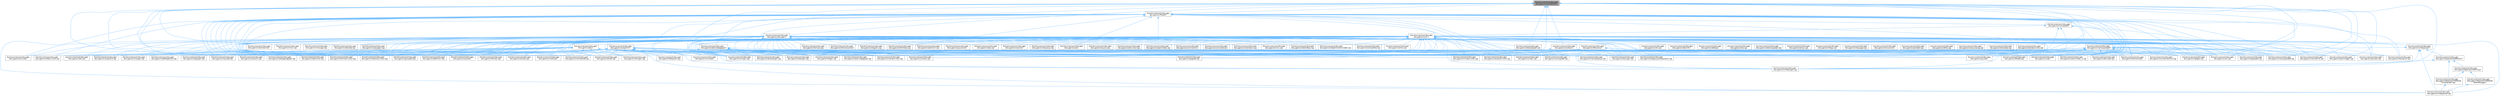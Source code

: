 digraph "/home/runner/work/doxygen/doxygen/src/memberlist.h"
{
 // INTERACTIVE_SVG=YES
 // LATEX_PDF_SIZE
  bgcolor="transparent";
  edge [fontname=Helvetica,fontsize=10,labelfontname=Helvetica,labelfontsize=10];
  node [fontname=Helvetica,fontsize=10,shape=box,height=0.2,width=0.4];
  Node1 [id="Node000001",label="/home/runner/work/doxygen\l/doxygen/src/memberlist.h",height=0.2,width=0.4,color="gray40", fillcolor="grey60", style="filled", fontcolor="black",tooltip=" "];
  Node1 -> Node2 [id="edge1_Node000001_Node000002",dir="back",color="steelblue1",style="solid",tooltip=" "];
  Node2 [id="Node000002",label="/home/runner/work/doxygen\l/doxygen/src/classdef.cpp",height=0.2,width=0.4,color="grey40", fillcolor="white", style="filled",URL="$de/d89/classdef_8cpp.html",tooltip=" "];
  Node1 -> Node3 [id="edge2_Node000001_Node000003",dir="back",color="steelblue1",style="solid",tooltip=" "];
  Node3 [id="Node000003",label="/home/runner/work/doxygen\l/doxygen/src/context.h",height=0.2,width=0.4,color="grey40", fillcolor="white", style="filled",URL="$dc/d1e/context_8h.html",tooltip=" "];
  Node3 -> Node4 [id="edge3_Node000003_Node000004",dir="back",color="steelblue1",style="solid",tooltip=" "];
  Node4 [id="Node000004",label="/home/runner/work/doxygen\l/doxygen/src/context.cpp",height=0.2,width=0.4,color="grey40", fillcolor="white", style="filled",URL="$db/d12/context_8cpp.html",tooltip=" "];
  Node3 -> Node5 [id="edge4_Node000003_Node000005",dir="back",color="steelblue1",style="solid",tooltip=" "];
  Node5 [id="Node000005",label="/home/runner/work/doxygen\l/doxygen/src/doxygen.cpp",height=0.2,width=0.4,color="grey40", fillcolor="white", style="filled",URL="$dc/d98/doxygen_8cpp.html",tooltip=" "];
  Node1 -> Node6 [id="edge5_Node000001_Node000006",dir="back",color="steelblue1",style="solid",tooltip=" "];
  Node6 [id="Node000006",label="/home/runner/work/doxygen\l/doxygen/src/defgen.cpp",height=0.2,width=0.4,color="grey40", fillcolor="white", style="filled",URL="$d3/d17/defgen_8cpp.html",tooltip=" "];
  Node1 -> Node7 [id="edge6_Node000001_Node000007",dir="back",color="steelblue1",style="solid",tooltip=" "];
  Node7 [id="Node000007",label="/home/runner/work/doxygen\l/doxygen/src/definition.cpp",height=0.2,width=0.4,color="grey40", fillcolor="white", style="filled",URL="$d3/dea/definition_8cpp.html",tooltip=" "];
  Node1 -> Node8 [id="edge7_Node000001_Node000008",dir="back",color="steelblue1",style="solid",tooltip=" "];
  Node8 [id="Node000008",label="/home/runner/work/doxygen\l/doxygen/src/docbookgen.cpp",height=0.2,width=0.4,color="grey40", fillcolor="white", style="filled",URL="$d8/d29/docbookgen_8cpp.html",tooltip=" "];
  Node1 -> Node9 [id="edge8_Node000001_Node000009",dir="back",color="steelblue1",style="solid",tooltip=" "];
  Node9 [id="Node000009",label="/home/runner/work/doxygen\l/doxygen/src/dotcallgraph.cpp",height=0.2,width=0.4,color="grey40", fillcolor="white", style="filled",URL="$d4/dd5/dotcallgraph_8cpp.html",tooltip=" "];
  Node1 -> Node10 [id="edge9_Node000001_Node000010",dir="back",color="steelblue1",style="solid",tooltip=" "];
  Node10 [id="Node000010",label="/home/runner/work/doxygen\l/doxygen/src/dotnode.cpp",height=0.2,width=0.4,color="grey40", fillcolor="white", style="filled",URL="$df/d58/dotnode_8cpp.html",tooltip=" "];
  Node1 -> Node5 [id="edge10_Node000001_Node000005",dir="back",color="steelblue1",style="solid",tooltip=" "];
  Node1 -> Node11 [id="edge11_Node000001_Node000011",dir="back",color="steelblue1",style="solid",tooltip=" "];
  Node11 [id="Node000011",label="/home/runner/work/doxygen\l/doxygen/src/doxygen.h",height=0.2,width=0.4,color="grey40", fillcolor="white", style="filled",URL="$d1/da1/doxygen_8h.html",tooltip=" "];
  Node11 -> Node2 [id="edge12_Node000011_Node000002",dir="back",color="steelblue1",style="solid",tooltip=" "];
  Node11 -> Node12 [id="edge13_Node000011_Node000012",dir="back",color="steelblue1",style="solid",tooltip=" "];
  Node12 [id="Node000012",label="/home/runner/work/doxygen\l/doxygen/src/classlist.cpp",height=0.2,width=0.4,color="grey40", fillcolor="white", style="filled",URL="$d6/d10/classlist_8cpp.html",tooltip=" "];
  Node11 -> Node13 [id="edge14_Node000011_Node000013",dir="back",color="steelblue1",style="solid",tooltip=" "];
  Node13 [id="Node000013",label="/home/runner/work/doxygen\l/doxygen/src/code.l",height=0.2,width=0.4,color="grey40", fillcolor="white", style="filled",URL="$da/d1f/code_8l.html",tooltip=" "];
  Node11 -> Node14 [id="edge15_Node000011_Node000014",dir="back",color="steelblue1",style="solid",tooltip=" "];
  Node14 [id="Node000014",label="/home/runner/work/doxygen\l/doxygen/src/commentcnv.l",height=0.2,width=0.4,color="grey40", fillcolor="white", style="filled",URL="$d0/d47/commentcnv_8l.html",tooltip=" "];
  Node11 -> Node15 [id="edge16_Node000011_Node000015",dir="back",color="steelblue1",style="solid",tooltip=" "];
  Node15 [id="Node000015",label="/home/runner/work/doxygen\l/doxygen/src/commentscan.l",height=0.2,width=0.4,color="grey40", fillcolor="white", style="filled",URL="$d7/d5f/commentscan_8l.html",tooltip=" "];
  Node11 -> Node16 [id="edge17_Node000011_Node000016",dir="back",color="steelblue1",style="solid",tooltip=" "];
  Node16 [id="Node000016",label="/home/runner/work/doxygen\l/doxygen/src/conceptdef.cpp",height=0.2,width=0.4,color="grey40", fillcolor="white", style="filled",URL="$d8/d0a/conceptdef_8cpp.html",tooltip=" "];
  Node11 -> Node4 [id="edge18_Node000011_Node000004",dir="back",color="steelblue1",style="solid",tooltip=" "];
  Node11 -> Node6 [id="edge19_Node000011_Node000006",dir="back",color="steelblue1",style="solid",tooltip=" "];
  Node11 -> Node7 [id="edge20_Node000011_Node000007",dir="back",color="steelblue1",style="solid",tooltip=" "];
  Node11 -> Node17 [id="edge21_Node000011_Node000017",dir="back",color="steelblue1",style="solid",tooltip=" "];
  Node17 [id="Node000017",label="/home/runner/work/doxygen\l/doxygen/src/diagram.cpp",height=0.2,width=0.4,color="grey40", fillcolor="white", style="filled",URL="$da/d0d/diagram_8cpp.html",tooltip=" "];
  Node11 -> Node18 [id="edge22_Node000011_Node000018",dir="back",color="steelblue1",style="solid",tooltip=" "];
  Node18 [id="Node000018",label="/home/runner/work/doxygen\l/doxygen/src/dirdef.cpp",height=0.2,width=0.4,color="grey40", fillcolor="white", style="filled",URL="$d8/d52/dirdef_8cpp.html",tooltip=" "];
  Node11 -> Node8 [id="edge23_Node000011_Node000008",dir="back",color="steelblue1",style="solid",tooltip=" "];
  Node11 -> Node19 [id="edge24_Node000011_Node000019",dir="back",color="steelblue1",style="solid",tooltip=" "];
  Node19 [id="Node000019",label="/home/runner/work/doxygen\l/doxygen/src/docbookvisitor.cpp",height=0.2,width=0.4,color="grey40", fillcolor="white", style="filled",URL="$dc/d05/docbookvisitor_8cpp.html",tooltip=" "];
  Node11 -> Node20 [id="edge25_Node000011_Node000020",dir="back",color="steelblue1",style="solid",tooltip=" "];
  Node20 [id="Node000020",label="/home/runner/work/doxygen\l/doxygen/src/docgroup.cpp",height=0.2,width=0.4,color="grey40", fillcolor="white", style="filled",URL="$d3/d36/docgroup_8cpp.html",tooltip=" "];
  Node11 -> Node21 [id="edge26_Node000011_Node000021",dir="back",color="steelblue1",style="solid",tooltip=" "];
  Node21 [id="Node000021",label="/home/runner/work/doxygen\l/doxygen/src/docnode.cpp",height=0.2,width=0.4,color="grey40", fillcolor="white", style="filled",URL="$d0/d2b/docnode_8cpp.html",tooltip=" "];
  Node11 -> Node22 [id="edge27_Node000011_Node000022",dir="back",color="steelblue1",style="solid",tooltip=" "];
  Node22 [id="Node000022",label="/home/runner/work/doxygen\l/doxygen/src/docparser.cpp",height=0.2,width=0.4,color="grey40", fillcolor="white", style="filled",URL="$da/d17/docparser_8cpp.html",tooltip=" "];
  Node11 -> Node23 [id="edge28_Node000011_Node000023",dir="back",color="steelblue1",style="solid",tooltip=" "];
  Node23 [id="Node000023",label="/home/runner/work/doxygen\l/doxygen/src/docsets.cpp",height=0.2,width=0.4,color="grey40", fillcolor="white", style="filled",URL="$d7/d8f/docsets_8cpp.html",tooltip=" "];
  Node11 -> Node24 [id="edge29_Node000011_Node000024",dir="back",color="steelblue1",style="solid",tooltip=" "];
  Node24 [id="Node000024",label="/home/runner/work/doxygen\l/doxygen/src/doctokenizer.l",height=0.2,width=0.4,color="grey40", fillcolor="white", style="filled",URL="$d1/d39/doctokenizer_8l.html",tooltip=" "];
  Node11 -> Node25 [id="edge30_Node000011_Node000025",dir="back",color="steelblue1",style="solid",tooltip=" "];
  Node25 [id="Node000025",label="/home/runner/work/doxygen\l/doxygen/src/docvisitor.cpp",height=0.2,width=0.4,color="grey40", fillcolor="white", style="filled",URL="$da/d39/docvisitor_8cpp.html",tooltip=" "];
  Node11 -> Node26 [id="edge31_Node000011_Node000026",dir="back",color="steelblue1",style="solid",tooltip=" "];
  Node26 [id="Node000026",label="/home/runner/work/doxygen\l/doxygen/src/dot.cpp",height=0.2,width=0.4,color="grey40", fillcolor="white", style="filled",URL="$de/daa/dot_8cpp.html",tooltip=" "];
  Node11 -> Node27 [id="edge32_Node000011_Node000027",dir="back",color="steelblue1",style="solid",tooltip=" "];
  Node27 [id="Node000027",label="/home/runner/work/doxygen\l/doxygen/src/dot.h",height=0.2,width=0.4,color="grey40", fillcolor="white", style="filled",URL="$d6/d4a/dot_8h.html",tooltip=" "];
  Node27 -> Node2 [id="edge33_Node000027_Node000002",dir="back",color="steelblue1",style="solid",tooltip=" "];
  Node27 -> Node4 [id="edge34_Node000027_Node000004",dir="back",color="steelblue1",style="solid",tooltip=" "];
  Node27 -> Node6 [id="edge35_Node000027_Node000006",dir="back",color="steelblue1",style="solid",tooltip=" "];
  Node27 -> Node18 [id="edge36_Node000027_Node000018",dir="back",color="steelblue1",style="solid",tooltip=" "];
  Node27 -> Node8 [id="edge37_Node000027_Node000008",dir="back",color="steelblue1",style="solid",tooltip=" "];
  Node27 -> Node19 [id="edge38_Node000027_Node000019",dir="back",color="steelblue1",style="solid",tooltip=" "];
  Node27 -> Node26 [id="edge39_Node000027_Node000026",dir="back",color="steelblue1",style="solid",tooltip=" "];
  Node27 -> Node28 [id="edge40_Node000027_Node000028",dir="back",color="steelblue1",style="solid",tooltip=" "];
  Node28 [id="Node000028",label="/home/runner/work/doxygen\l/doxygen/src/dotfilepatcher.cpp",height=0.2,width=0.4,color="grey40", fillcolor="white", style="filled",URL="$d9/d92/dotfilepatcher_8cpp.html",tooltip=" "];
  Node27 -> Node29 [id="edge41_Node000027_Node000029",dir="back",color="steelblue1",style="solid",tooltip=" "];
  Node29 [id="Node000029",label="/home/runner/work/doxygen\l/doxygen/src/dotgraph.cpp",height=0.2,width=0.4,color="grey40", fillcolor="white", style="filled",URL="$de/d45/dotgraph_8cpp.html",tooltip=" "];
  Node27 -> Node30 [id="edge42_Node000027_Node000030",dir="back",color="steelblue1",style="solid",tooltip=" "];
  Node30 [id="Node000030",label="/home/runner/work/doxygen\l/doxygen/src/dotlegendgraph.cpp",height=0.2,width=0.4,color="grey40", fillcolor="white", style="filled",URL="$d4/d33/dotlegendgraph_8cpp.html",tooltip=" "];
  Node27 -> Node31 [id="edge43_Node000027_Node000031",dir="back",color="steelblue1",style="solid",tooltip=" "];
  Node31 [id="Node000031",label="/home/runner/work/doxygen\l/doxygen/src/dotrunner.cpp",height=0.2,width=0.4,color="grey40", fillcolor="white", style="filled",URL="$d1/dfe/dotrunner_8cpp.html",tooltip=" "];
  Node27 -> Node5 [id="edge44_Node000027_Node000005",dir="back",color="steelblue1",style="solid",tooltip=" "];
  Node27 -> Node32 [id="edge45_Node000027_Node000032",dir="back",color="steelblue1",style="solid",tooltip=" "];
  Node32 [id="Node000032",label="/home/runner/work/doxygen\l/doxygen/src/filedef.cpp",height=0.2,width=0.4,color="grey40", fillcolor="white", style="filled",URL="$d6/ddc/filedef_8cpp.html",tooltip=" "];
  Node27 -> Node33 [id="edge46_Node000027_Node000033",dir="back",color="steelblue1",style="solid",tooltip=" "];
  Node33 [id="Node000033",label="/home/runner/work/doxygen\l/doxygen/src/groupdef.cpp",height=0.2,width=0.4,color="grey40", fillcolor="white", style="filled",URL="$d6/d42/groupdef_8cpp.html",tooltip=" "];
  Node27 -> Node34 [id="edge47_Node000027_Node000034",dir="back",color="steelblue1",style="solid",tooltip=" "];
  Node34 [id="Node000034",label="/home/runner/work/doxygen\l/doxygen/src/htmldocvisitor.cpp",height=0.2,width=0.4,color="grey40", fillcolor="white", style="filled",URL="$da/db0/htmldocvisitor_8cpp.html",tooltip=" "];
  Node27 -> Node35 [id="edge48_Node000027_Node000035",dir="back",color="steelblue1",style="solid",tooltip=" "];
  Node35 [id="Node000035",label="/home/runner/work/doxygen\l/doxygen/src/htmlgen.cpp",height=0.2,width=0.4,color="grey40", fillcolor="white", style="filled",URL="$d8/d6e/htmlgen_8cpp.html",tooltip=" "];
  Node27 -> Node36 [id="edge49_Node000027_Node000036",dir="back",color="steelblue1",style="solid",tooltip=" "];
  Node36 [id="Node000036",label="/home/runner/work/doxygen\l/doxygen/src/index.cpp",height=0.2,width=0.4,color="grey40", fillcolor="white", style="filled",URL="$db/d14/index_8cpp.html",tooltip="This file contains functions for the various index pages."];
  Node27 -> Node37 [id="edge50_Node000027_Node000037",dir="back",color="steelblue1",style="solid",tooltip=" "];
  Node37 [id="Node000037",label="/home/runner/work/doxygen\l/doxygen/src/latexdocvisitor.cpp",height=0.2,width=0.4,color="grey40", fillcolor="white", style="filled",URL="$d1/d4e/latexdocvisitor_8cpp.html",tooltip=" "];
  Node27 -> Node38 [id="edge51_Node000027_Node000038",dir="back",color="steelblue1",style="solid",tooltip=" "];
  Node38 [id="Node000038",label="/home/runner/work/doxygen\l/doxygen/src/latexgen.cpp",height=0.2,width=0.4,color="grey40", fillcolor="white", style="filled",URL="$d4/d42/latexgen_8cpp.html",tooltip=" "];
  Node27 -> Node39 [id="edge52_Node000027_Node000039",dir="back",color="steelblue1",style="solid",tooltip=" "];
  Node39 [id="Node000039",label="/home/runner/work/doxygen\l/doxygen/src/mandocvisitor.cpp",height=0.2,width=0.4,color="grey40", fillcolor="white", style="filled",URL="$d8/dde/mandocvisitor_8cpp.html",tooltip=" "];
  Node27 -> Node40 [id="edge53_Node000027_Node000040",dir="back",color="steelblue1",style="solid",tooltip=" "];
  Node40 [id="Node000040",label="/home/runner/work/doxygen\l/doxygen/src/memberdef.cpp",height=0.2,width=0.4,color="grey40", fillcolor="white", style="filled",URL="$d0/d72/memberdef_8cpp.html",tooltip=" "];
  Node27 -> Node41 [id="edge54_Node000027_Node000041",dir="back",color="steelblue1",style="solid",tooltip=" "];
  Node41 [id="Node000041",label="/home/runner/work/doxygen\l/doxygen/src/rtfdocvisitor.cpp",height=0.2,width=0.4,color="grey40", fillcolor="white", style="filled",URL="$de/d9a/rtfdocvisitor_8cpp.html",tooltip=" "];
  Node27 -> Node42 [id="edge55_Node000027_Node000042",dir="back",color="steelblue1",style="solid",tooltip=" "];
  Node42 [id="Node000042",label="/home/runner/work/doxygen\l/doxygen/src/rtfgen.cpp",height=0.2,width=0.4,color="grey40", fillcolor="white", style="filled",URL="$d0/d9c/rtfgen_8cpp.html",tooltip=" "];
  Node27 -> Node43 [id="edge56_Node000027_Node000043",dir="back",color="steelblue1",style="solid",tooltip=" "];
  Node43 [id="Node000043",label="/home/runner/work/doxygen\l/doxygen/src/xmldocvisitor.cpp",height=0.2,width=0.4,color="grey40", fillcolor="white", style="filled",URL="$dd/db6/xmldocvisitor_8cpp.html",tooltip=" "];
  Node27 -> Node44 [id="edge57_Node000027_Node000044",dir="back",color="steelblue1",style="solid",tooltip=" "];
  Node44 [id="Node000044",label="/home/runner/work/doxygen\l/doxygen/src/xmlgen.cpp",height=0.2,width=0.4,color="grey40", fillcolor="white", style="filled",URL="$d0/dc3/xmlgen_8cpp.html",tooltip=" "];
  Node11 -> Node45 [id="edge58_Node000011_Node000045",dir="back",color="steelblue1",style="solid",tooltip=" "];
  Node45 [id="Node000045",label="/home/runner/work/doxygen\l/doxygen/src/dotdirdeps.cpp",height=0.2,width=0.4,color="grey40", fillcolor="white", style="filled",URL="$da/d45/dotdirdeps_8cpp.html",tooltip=" "];
  Node11 -> Node28 [id="edge59_Node000011_Node000028",dir="back",color="steelblue1",style="solid",tooltip=" "];
  Node11 -> Node46 [id="edge60_Node000011_Node000046",dir="back",color="steelblue1",style="solid",tooltip=" "];
  Node46 [id="Node000046",label="/home/runner/work/doxygen\l/doxygen/src/dotgfxhierarchytable.cpp",height=0.2,width=0.4,color="grey40", fillcolor="white", style="filled",URL="$d4/d09/dotgfxhierarchytable_8cpp.html",tooltip=" "];
  Node11 -> Node29 [id="edge61_Node000011_Node000029",dir="back",color="steelblue1",style="solid",tooltip=" "];
  Node11 -> Node47 [id="edge62_Node000011_Node000047",dir="back",color="steelblue1",style="solid",tooltip=" "];
  Node47 [id="Node000047",label="/home/runner/work/doxygen\l/doxygen/src/dotgroupcollaboration.cpp",height=0.2,width=0.4,color="grey40", fillcolor="white", style="filled",URL="$d1/d86/dotgroupcollaboration_8cpp.html",tooltip=" "];
  Node11 -> Node30 [id="edge63_Node000011_Node000030",dir="back",color="steelblue1",style="solid",tooltip=" "];
  Node11 -> Node10 [id="edge64_Node000011_Node000010",dir="back",color="steelblue1",style="solid",tooltip=" "];
  Node11 -> Node31 [id="edge65_Node000011_Node000031",dir="back",color="steelblue1",style="solid",tooltip=" "];
  Node11 -> Node5 [id="edge66_Node000011_Node000005",dir="back",color="steelblue1",style="solid",tooltip=" "];
  Node11 -> Node48 [id="edge67_Node000011_Node000048",dir="back",color="steelblue1",style="solid",tooltip=" "];
  Node48 [id="Node000048",label="/home/runner/work/doxygen\l/doxygen/src/eclipsehelp.cpp",height=0.2,width=0.4,color="grey40", fillcolor="white", style="filled",URL="$d8/d56/eclipsehelp_8cpp.html",tooltip=" "];
  Node11 -> Node49 [id="edge68_Node000011_Node000049",dir="back",color="steelblue1",style="solid",tooltip=" "];
  Node49 [id="Node000049",label="/home/runner/work/doxygen\l/doxygen/src/entry.cpp",height=0.2,width=0.4,color="grey40", fillcolor="white", style="filled",URL="$d2/dd2/entry_8cpp.html",tooltip=" "];
  Node11 -> Node32 [id="edge69_Node000011_Node000032",dir="back",color="steelblue1",style="solid",tooltip=" "];
  Node11 -> Node50 [id="edge70_Node000011_Node000050",dir="back",color="steelblue1",style="solid",tooltip=" "];
  Node50 [id="Node000050",label="/home/runner/work/doxygen\l/doxygen/src/formula.cpp",height=0.2,width=0.4,color="grey40", fillcolor="white", style="filled",URL="$d7/d5b/formula_8cpp.html",tooltip=" "];
  Node11 -> Node51 [id="edge71_Node000011_Node000051",dir="back",color="steelblue1",style="solid",tooltip=" "];
  Node51 [id="Node000051",label="/home/runner/work/doxygen\l/doxygen/src/fortrancode.l",height=0.2,width=0.4,color="grey40", fillcolor="white", style="filled",URL="$d9/d5b/fortrancode_8l.html",tooltip=" "];
  Node11 -> Node52 [id="edge72_Node000011_Node000052",dir="back",color="steelblue1",style="solid",tooltip=" "];
  Node52 [id="Node000052",label="/home/runner/work/doxygen\l/doxygen/src/fortranscanner.l",height=0.2,width=0.4,color="grey40", fillcolor="white", style="filled",URL="$dd/d00/fortranscanner_8l.html",tooltip=" "];
  Node11 -> Node53 [id="edge73_Node000011_Node000053",dir="back",color="steelblue1",style="solid",tooltip=" "];
  Node53 [id="Node000053",label="/home/runner/work/doxygen\l/doxygen/src/ftvhelp.cpp",height=0.2,width=0.4,color="grey40", fillcolor="white", style="filled",URL="$db/d41/ftvhelp_8cpp.html",tooltip=" "];
  Node11 -> Node33 [id="edge74_Node000011_Node000033",dir="back",color="steelblue1",style="solid",tooltip=" "];
  Node11 -> Node34 [id="edge75_Node000011_Node000034",dir="back",color="steelblue1",style="solid",tooltip=" "];
  Node11 -> Node35 [id="edge76_Node000011_Node000035",dir="back",color="steelblue1",style="solid",tooltip=" "];
  Node11 -> Node54 [id="edge77_Node000011_Node000054",dir="back",color="steelblue1",style="solid",tooltip=" "];
  Node54 [id="Node000054",label="/home/runner/work/doxygen\l/doxygen/src/htmlhelp.cpp",height=0.2,width=0.4,color="grey40", fillcolor="white", style="filled",URL="$d3/d4b/htmlhelp_8cpp.html",tooltip=" "];
  Node11 -> Node36 [id="edge78_Node000011_Node000036",dir="back",color="steelblue1",style="solid",tooltip=" "];
  Node11 -> Node37 [id="edge79_Node000011_Node000037",dir="back",color="steelblue1",style="solid",tooltip=" "];
  Node11 -> Node38 [id="edge80_Node000011_Node000038",dir="back",color="steelblue1",style="solid",tooltip=" "];
  Node11 -> Node55 [id="edge81_Node000011_Node000055",dir="back",color="steelblue1",style="solid",tooltip=" "];
  Node55 [id="Node000055",label="/home/runner/work/doxygen\l/doxygen/src/layout.cpp",height=0.2,width=0.4,color="grey40", fillcolor="white", style="filled",URL="$db/d16/layout_8cpp.html",tooltip=" "];
  Node11 -> Node56 [id="edge82_Node000011_Node000056",dir="back",color="steelblue1",style="solid",tooltip=" "];
  Node56 [id="Node000056",label="/home/runner/work/doxygen\l/doxygen/src/lexcode.l",height=0.2,width=0.4,color="grey40", fillcolor="white", style="filled",URL="$d0/d7e/lexcode_8l.html",tooltip=" "];
  Node11 -> Node57 [id="edge83_Node000011_Node000057",dir="back",color="steelblue1",style="solid",tooltip=" "];
  Node57 [id="Node000057",label="/home/runner/work/doxygen\l/doxygen/src/main.cpp",height=0.2,width=0.4,color="grey40", fillcolor="white", style="filled",URL="$df/d0a/main_8cpp.html",tooltip="main entry point for doxygen"];
  Node11 -> Node39 [id="edge84_Node000011_Node000039",dir="back",color="steelblue1",style="solid",tooltip=" "];
  Node11 -> Node58 [id="edge85_Node000011_Node000058",dir="back",color="steelblue1",style="solid",tooltip=" "];
  Node58 [id="Node000058",label="/home/runner/work/doxygen\l/doxygen/src/mangen.cpp",height=0.2,width=0.4,color="grey40", fillcolor="white", style="filled",URL="$d7/de7/mangen_8cpp.html",tooltip=" "];
  Node11 -> Node59 [id="edge86_Node000011_Node000059",dir="back",color="steelblue1",style="solid",tooltip=" "];
  Node59 [id="Node000059",label="/home/runner/work/doxygen\l/doxygen/src/markdown.cpp",height=0.2,width=0.4,color="grey40", fillcolor="white", style="filled",URL="$de/d04/markdown_8cpp.html",tooltip=" "];
  Node11 -> Node40 [id="edge87_Node000011_Node000040",dir="back",color="steelblue1",style="solid",tooltip=" "];
  Node11 -> Node60 [id="edge88_Node000011_Node000060",dir="back",color="steelblue1",style="solid",tooltip=" "];
  Node60 [id="Node000060",label="/home/runner/work/doxygen\l/doxygen/src/membergroup.cpp",height=0.2,width=0.4,color="grey40", fillcolor="white", style="filled",URL="$d6/d18/membergroup_8cpp.html",tooltip=" "];
  Node11 -> Node61 [id="edge89_Node000011_Node000061",dir="back",color="steelblue1",style="solid",tooltip=" "];
  Node61 [id="Node000061",label="/home/runner/work/doxygen\l/doxygen/src/memberlist.cpp",height=0.2,width=0.4,color="grey40", fillcolor="white", style="filled",URL="$d0/d14/memberlist_8cpp.html",tooltip=" "];
  Node11 -> Node62 [id="edge90_Node000011_Node000062",dir="back",color="steelblue1",style="solid",tooltip=" "];
  Node62 [id="Node000062",label="/home/runner/work/doxygen\l/doxygen/src/message.cpp",height=0.2,width=0.4,color="grey40", fillcolor="white", style="filled",URL="$d8/d6a/message_8cpp.html",tooltip=" "];
  Node11 -> Node63 [id="edge91_Node000011_Node000063",dir="back",color="steelblue1",style="solid",tooltip=" "];
  Node63 [id="Node000063",label="/home/runner/work/doxygen\l/doxygen/src/msc.cpp",height=0.2,width=0.4,color="grey40", fillcolor="white", style="filled",URL="$db/d33/msc_8cpp.html",tooltip=" "];
  Node11 -> Node64 [id="edge92_Node000011_Node000064",dir="back",color="steelblue1",style="solid",tooltip=" "];
  Node64 [id="Node000064",label="/home/runner/work/doxygen\l/doxygen/src/namespacedef.cpp",height=0.2,width=0.4,color="grey40", fillcolor="white", style="filled",URL="$d7/d1c/namespacedef_8cpp.html",tooltip=" "];
  Node11 -> Node65 [id="edge93_Node000011_Node000065",dir="back",color="steelblue1",style="solid",tooltip=" "];
  Node65 [id="Node000065",label="/home/runner/work/doxygen\l/doxygen/src/outputgen.cpp",height=0.2,width=0.4,color="grey40", fillcolor="white", style="filled",URL="$d0/d17/outputgen_8cpp.html",tooltip=" "];
  Node11 -> Node66 [id="edge94_Node000011_Node000066",dir="back",color="steelblue1",style="solid",tooltip=" "];
  Node66 [id="Node000066",label="/home/runner/work/doxygen\l/doxygen/src/outputlist.cpp",height=0.2,width=0.4,color="grey40", fillcolor="white", style="filled",URL="$db/dd8/outputlist_8cpp.html",tooltip=" "];
  Node11 -> Node67 [id="edge95_Node000011_Node000067",dir="back",color="steelblue1",style="solid",tooltip=" "];
  Node67 [id="Node000067",label="/home/runner/work/doxygen\l/doxygen/src/outputlist.h",height=0.2,width=0.4,color="grey40", fillcolor="white", style="filled",URL="$d2/db9/outputlist_8h.html",tooltip=" "];
  Node67 -> Node2 [id="edge96_Node000067_Node000002",dir="back",color="steelblue1",style="solid",tooltip=" "];
  Node67 -> Node12 [id="edge97_Node000067_Node000012",dir="back",color="steelblue1",style="solid",tooltip=" "];
  Node67 -> Node13 [id="edge98_Node000067_Node000013",dir="back",color="steelblue1",style="solid",tooltip=" "];
  Node67 -> Node16 [id="edge99_Node000067_Node000016",dir="back",color="steelblue1",style="solid",tooltip=" "];
  Node67 -> Node4 [id="edge100_Node000067_Node000004",dir="back",color="steelblue1",style="solid",tooltip=" "];
  Node67 -> Node7 [id="edge101_Node000067_Node000007",dir="back",color="steelblue1",style="solid",tooltip=" "];
  Node67 -> Node18 [id="edge102_Node000067_Node000018",dir="back",color="steelblue1",style="solid",tooltip=" "];
  Node67 -> Node8 [id="edge103_Node000067_Node000008",dir="back",color="steelblue1",style="solid",tooltip=" "];
  Node67 -> Node5 [id="edge104_Node000067_Node000005",dir="back",color="steelblue1",style="solid",tooltip=" "];
  Node67 -> Node32 [id="edge105_Node000067_Node000032",dir="back",color="steelblue1",style="solid",tooltip=" "];
  Node67 -> Node68 [id="edge106_Node000067_Node000068",dir="back",color="steelblue1",style="solid",tooltip=" "];
  Node68 [id="Node000068",label="/home/runner/work/doxygen\l/doxygen/src/fileparser.cpp",height=0.2,width=0.4,color="grey40", fillcolor="white", style="filled",URL="$d9/d74/fileparser_8cpp.html",tooltip=" "];
  Node67 -> Node51 [id="edge107_Node000067_Node000051",dir="back",color="steelblue1",style="solid",tooltip=" "];
  Node67 -> Node53 [id="edge108_Node000067_Node000053",dir="back",color="steelblue1",style="solid",tooltip=" "];
  Node67 -> Node33 [id="edge109_Node000067_Node000033",dir="back",color="steelblue1",style="solid",tooltip=" "];
  Node67 -> Node34 [id="edge110_Node000067_Node000034",dir="back",color="steelblue1",style="solid",tooltip=" "];
  Node67 -> Node35 [id="edge111_Node000067_Node000035",dir="back",color="steelblue1",style="solid",tooltip=" "];
  Node67 -> Node36 [id="edge112_Node000067_Node000036",dir="back",color="steelblue1",style="solid",tooltip=" "];
  Node67 -> Node37 [id="edge113_Node000067_Node000037",dir="back",color="steelblue1",style="solid",tooltip=" "];
  Node67 -> Node38 [id="edge114_Node000067_Node000038",dir="back",color="steelblue1",style="solid",tooltip=" "];
  Node67 -> Node56 [id="edge115_Node000067_Node000056",dir="back",color="steelblue1",style="solid",tooltip=" "];
  Node67 -> Node58 [id="edge116_Node000067_Node000058",dir="back",color="steelblue1",style="solid",tooltip=" "];
  Node67 -> Node40 [id="edge117_Node000067_Node000040",dir="back",color="steelblue1",style="solid",tooltip=" "];
  Node67 -> Node60 [id="edge118_Node000067_Node000060",dir="back",color="steelblue1",style="solid",tooltip=" "];
  Node67 -> Node61 [id="edge119_Node000067_Node000061",dir="back",color="steelblue1",style="solid",tooltip=" "];
  Node67 -> Node64 [id="edge120_Node000067_Node000064",dir="back",color="steelblue1",style="solid",tooltip=" "];
  Node67 -> Node66 [id="edge121_Node000067_Node000066",dir="back",color="steelblue1",style="solid",tooltip=" "];
  Node67 -> Node69 [id="edge122_Node000067_Node000069",dir="back",color="steelblue1",style="solid",tooltip=" "];
  Node69 [id="Node000069",label="/home/runner/work/doxygen\l/doxygen/src/pagedef.cpp",height=0.2,width=0.4,color="grey40", fillcolor="white", style="filled",URL="$d9/db4/pagedef_8cpp.html",tooltip=" "];
  Node67 -> Node70 [id="edge123_Node000067_Node000070",dir="back",color="steelblue1",style="solid",tooltip=" "];
  Node70 [id="Node000070",label="/home/runner/work/doxygen\l/doxygen/src/pycode.l",height=0.2,width=0.4,color="grey40", fillcolor="white", style="filled",URL="$d3/ded/pycode_8l.html",tooltip=" "];
  Node67 -> Node42 [id="edge124_Node000067_Node000042",dir="back",color="steelblue1",style="solid",tooltip=" "];
  Node67 -> Node71 [id="edge125_Node000067_Node000071",dir="back",color="steelblue1",style="solid",tooltip=" "];
  Node71 [id="Node000071",label="/home/runner/work/doxygen\l/doxygen/src/sqlcode.l",height=0.2,width=0.4,color="grey40", fillcolor="white", style="filled",URL="$d2/dda/sqlcode_8l.html",tooltip=" "];
  Node67 -> Node72 [id="edge126_Node000067_Node000072",dir="back",color="steelblue1",style="solid",tooltip=" "];
  Node72 [id="Node000072",label="/home/runner/work/doxygen\l/doxygen/src/tooltip.cpp",height=0.2,width=0.4,color="grey40", fillcolor="white", style="filled",URL="$d7/d56/tooltip_8cpp.html",tooltip=" "];
  Node67 -> Node73 [id="edge127_Node000067_Node000073",dir="back",color="steelblue1",style="solid",tooltip=" "];
  Node73 [id="Node000073",label="/home/runner/work/doxygen\l/doxygen/src/util.cpp",height=0.2,width=0.4,color="grey40", fillcolor="white", style="filled",URL="$df/d2d/util_8cpp.html",tooltip=" "];
  Node67 -> Node74 [id="edge128_Node000067_Node000074",dir="back",color="steelblue1",style="solid",tooltip=" "];
  Node74 [id="Node000074",label="/home/runner/work/doxygen\l/doxygen/src/vhdlcode.l",height=0.2,width=0.4,color="grey40", fillcolor="white", style="filled",URL="$d5/d6a/vhdlcode_8l.html",tooltip=" "];
  Node67 -> Node75 [id="edge129_Node000067_Node000075",dir="back",color="steelblue1",style="solid",tooltip=" "];
  Node75 [id="Node000075",label="/home/runner/work/doxygen\l/doxygen/src/vhdldocgen.cpp",height=0.2,width=0.4,color="grey40", fillcolor="white", style="filled",URL="$de/dea/vhdldocgen_8cpp.html",tooltip=" "];
  Node67 -> Node76 [id="edge130_Node000067_Node000076",dir="back",color="steelblue1",style="solid",tooltip=" "];
  Node76 [id="Node000076",label="/home/runner/work/doxygen\l/doxygen/src/vhdljjparser.cpp",height=0.2,width=0.4,color="grey40", fillcolor="white", style="filled",URL="$d1/d86/vhdljjparser_8cpp.html",tooltip=" "];
  Node67 -> Node77 [id="edge131_Node000067_Node000077",dir="back",color="steelblue1",style="solid",tooltip=" "];
  Node77 [id="Node000077",label="/home/runner/work/doxygen\l/doxygen/src/xmlcode.l",height=0.2,width=0.4,color="grey40", fillcolor="white", style="filled",URL="$dc/dc1/xmlcode_8l.html",tooltip=" "];
  Node67 -> Node44 [id="edge132_Node000067_Node000044",dir="back",color="steelblue1",style="solid",tooltip=" "];
  Node11 -> Node69 [id="edge133_Node000011_Node000069",dir="back",color="steelblue1",style="solid",tooltip=" "];
  Node11 -> Node78 [id="edge134_Node000011_Node000078",dir="back",color="steelblue1",style="solid",tooltip=" "];
  Node78 [id="Node000078",label="/home/runner/work/doxygen\l/doxygen/src/perlmodgen.cpp",height=0.2,width=0.4,color="grey40", fillcolor="white", style="filled",URL="$de/dd0/perlmodgen_8cpp.html",tooltip=" "];
  Node11 -> Node79 [id="edge135_Node000011_Node000079",dir="back",color="steelblue1",style="solid",tooltip=" "];
  Node79 [id="Node000079",label="/home/runner/work/doxygen\l/doxygen/src/plantuml.cpp",height=0.2,width=0.4,color="grey40", fillcolor="white", style="filled",URL="$d7/d5b/plantuml_8cpp.html",tooltip=" "];
  Node11 -> Node80 [id="edge136_Node000011_Node000080",dir="back",color="steelblue1",style="solid",tooltip=" "];
  Node80 [id="Node000080",label="/home/runner/work/doxygen\l/doxygen/src/pre.l",height=0.2,width=0.4,color="grey40", fillcolor="white", style="filled",URL="$d0/da7/pre_8l.html",tooltip=" "];
  Node11 -> Node70 [id="edge137_Node000011_Node000070",dir="back",color="steelblue1",style="solid",tooltip=" "];
  Node11 -> Node81 [id="edge138_Node000011_Node000081",dir="back",color="steelblue1",style="solid",tooltip=" "];
  Node81 [id="Node000081",label="/home/runner/work/doxygen\l/doxygen/src/pyscanner.l",height=0.2,width=0.4,color="grey40", fillcolor="white", style="filled",URL="$de/d2b/pyscanner_8l.html",tooltip=" "];
  Node11 -> Node82 [id="edge139_Node000011_Node000082",dir="back",color="steelblue1",style="solid",tooltip=" "];
  Node82 [id="Node000082",label="/home/runner/work/doxygen\l/doxygen/src/qhp.cpp",height=0.2,width=0.4,color="grey40", fillcolor="white", style="filled",URL="$d9/d45/qhp_8cpp.html",tooltip=" "];
  Node11 -> Node41 [id="edge140_Node000011_Node000041",dir="back",color="steelblue1",style="solid",tooltip=" "];
  Node11 -> Node42 [id="edge141_Node000011_Node000042",dir="back",color="steelblue1",style="solid",tooltip=" "];
  Node11 -> Node83 [id="edge142_Node000011_Node000083",dir="back",color="steelblue1",style="solid",tooltip=" "];
  Node83 [id="Node000083",label="/home/runner/work/doxygen\l/doxygen/src/scanner.l",height=0.2,width=0.4,color="grey40", fillcolor="white", style="filled",URL="$da/d11/scanner_8l.html",tooltip=" "];
  Node11 -> Node84 [id="edge143_Node000011_Node000084",dir="back",color="steelblue1",style="solid",tooltip=" "];
  Node84 [id="Node000084",label="/home/runner/work/doxygen\l/doxygen/src/searchindex.cpp",height=0.2,width=0.4,color="grey40", fillcolor="white", style="filled",URL="$d7/d79/searchindex_8cpp.html",tooltip=" "];
  Node11 -> Node85 [id="edge144_Node000011_Node000085",dir="back",color="steelblue1",style="solid",tooltip=" "];
  Node85 [id="Node000085",label="/home/runner/work/doxygen\l/doxygen/src/searchindex_js.cpp",height=0.2,width=0.4,color="grey40", fillcolor="white", style="filled",URL="$d9/d2f/searchindex__js_8cpp.html",tooltip=" "];
  Node11 -> Node71 [id="edge145_Node000011_Node000071",dir="back",color="steelblue1",style="solid",tooltip=" "];
  Node11 -> Node86 [id="edge146_Node000011_Node000086",dir="back",color="steelblue1",style="solid",tooltip=" "];
  Node86 [id="Node000086",label="/home/runner/work/doxygen\l/doxygen/src/symbolresolver.cpp",height=0.2,width=0.4,color="grey40", fillcolor="white", style="filled",URL="$d2/d99/symbolresolver_8cpp.html",tooltip=" "];
  Node11 -> Node87 [id="edge147_Node000011_Node000087",dir="back",color="steelblue1",style="solid",tooltip=" "];
  Node87 [id="Node000087",label="/home/runner/work/doxygen\l/doxygen/src/tagreader.cpp",height=0.2,width=0.4,color="grey40", fillcolor="white", style="filled",URL="$d4/d7b/tagreader_8cpp.html",tooltip=" "];
  Node11 -> Node72 [id="edge148_Node000011_Node000072",dir="back",color="steelblue1",style="solid",tooltip=" "];
  Node11 -> Node73 [id="edge149_Node000011_Node000073",dir="back",color="steelblue1",style="solid",tooltip=" "];
  Node11 -> Node74 [id="edge150_Node000011_Node000074",dir="back",color="steelblue1",style="solid",tooltip=" "];
  Node11 -> Node75 [id="edge151_Node000011_Node000075",dir="back",color="steelblue1",style="solid",tooltip=" "];
  Node11 -> Node76 [id="edge152_Node000011_Node000076",dir="back",color="steelblue1",style="solid",tooltip=" "];
  Node11 -> Node77 [id="edge153_Node000011_Node000077",dir="back",color="steelblue1",style="solid",tooltip=" "];
  Node11 -> Node43 [id="edge154_Node000011_Node000043",dir="back",color="steelblue1",style="solid",tooltip=" "];
  Node11 -> Node44 [id="edge155_Node000011_Node000044",dir="back",color="steelblue1",style="solid",tooltip=" "];
  Node1 -> Node32 [id="edge156_Node000001_Node000032",dir="back",color="steelblue1",style="solid",tooltip=" "];
  Node1 -> Node88 [id="edge157_Node000001_Node000088",dir="back",color="steelblue1",style="solid",tooltip=" "];
  Node88 [id="Node000088",label="/home/runner/work/doxygen\l/doxygen/src/filedef.h",height=0.2,width=0.4,color="grey40", fillcolor="white", style="filled",URL="$d4/d3a/filedef_8h.html",tooltip=" "];
  Node88 -> Node2 [id="edge158_Node000088_Node000002",dir="back",color="steelblue1",style="solid",tooltip=" "];
  Node88 -> Node13 [id="edge159_Node000088_Node000013",dir="back",color="steelblue1",style="solid",tooltip=" "];
  Node88 -> Node89 [id="edge160_Node000088_Node000089",dir="back",color="steelblue1",style="solid",tooltip=" "];
  Node89 [id="Node000089",label="/home/runner/work/doxygen\l/doxygen/src/conceptdef.h",height=0.2,width=0.4,color="grey40", fillcolor="white", style="filled",URL="$da/df1/conceptdef_8h.html",tooltip=" "];
  Node89 -> Node16 [id="edge161_Node000089_Node000016",dir="back",color="steelblue1",style="solid",tooltip=" "];
  Node89 -> Node5 [id="edge162_Node000089_Node000005",dir="back",color="steelblue1",style="solid",tooltip=" "];
  Node89 -> Node32 [id="edge163_Node000089_Node000032",dir="back",color="steelblue1",style="solid",tooltip=" "];
  Node89 -> Node64 [id="edge164_Node000089_Node000064",dir="back",color="steelblue1",style="solid",tooltip=" "];
  Node89 -> Node90 [id="edge165_Node000089_Node000090",dir="back",color="steelblue1",style="solid",tooltip=" "];
  Node90 [id="Node000090",label="/home/runner/work/doxygen\l/doxygen/src/util.h",height=0.2,width=0.4,color="grey40", fillcolor="white", style="filled",URL="$d8/d3c/util_8h.html",tooltip="A bunch of utility functions."];
  Node90 -> Node91 [id="edge166_Node000090_Node000091",dir="back",color="steelblue1",style="solid",tooltip=" "];
  Node91 [id="Node000091",label="/home/runner/work/doxygen\l/doxygen/src/cite.cpp",height=0.2,width=0.4,color="grey40", fillcolor="white", style="filled",URL="$d5/d0b/cite_8cpp.html",tooltip=" "];
  Node90 -> Node2 [id="edge167_Node000090_Node000002",dir="back",color="steelblue1",style="solid",tooltip=" "];
  Node90 -> Node12 [id="edge168_Node000090_Node000012",dir="back",color="steelblue1",style="solid",tooltip=" "];
  Node90 -> Node13 [id="edge169_Node000090_Node000013",dir="back",color="steelblue1",style="solid",tooltip=" "];
  Node90 -> Node14 [id="edge170_Node000090_Node000014",dir="back",color="steelblue1",style="solid",tooltip=" "];
  Node90 -> Node15 [id="edge171_Node000090_Node000015",dir="back",color="steelblue1",style="solid",tooltip=" "];
  Node90 -> Node16 [id="edge172_Node000090_Node000016",dir="back",color="steelblue1",style="solid",tooltip=" "];
  Node90 -> Node4 [id="edge173_Node000090_Node000004",dir="back",color="steelblue1",style="solid",tooltip=" "];
  Node90 -> Node92 [id="edge174_Node000090_Node000092",dir="back",color="steelblue1",style="solid",tooltip=" "];
  Node92 [id="Node000092",label="/home/runner/work/doxygen\l/doxygen/src/declinfo.l",height=0.2,width=0.4,color="grey40", fillcolor="white", style="filled",URL="$d8/d0f/declinfo_8l.html",tooltip=" "];
  Node90 -> Node93 [id="edge175_Node000090_Node000093",dir="back",color="steelblue1",style="solid",tooltip=" "];
  Node93 [id="Node000093",label="/home/runner/work/doxygen\l/doxygen/src/defargs.l",height=0.2,width=0.4,color="grey40", fillcolor="white", style="filled",URL="$de/df3/defargs_8l.html",tooltip=" "];
  Node90 -> Node6 [id="edge176_Node000090_Node000006",dir="back",color="steelblue1",style="solid",tooltip=" "];
  Node90 -> Node7 [id="edge177_Node000090_Node000007",dir="back",color="steelblue1",style="solid",tooltip=" "];
  Node90 -> Node94 [id="edge178_Node000090_Node000094",dir="back",color="steelblue1",style="solid",tooltip=" "];
  Node94 [id="Node000094",label="/home/runner/work/doxygen\l/doxygen/src/dia.cpp",height=0.2,width=0.4,color="grey40", fillcolor="white", style="filled",URL="$d1/df5/dia_8cpp.html",tooltip=" "];
  Node90 -> Node17 [id="edge179_Node000090_Node000017",dir="back",color="steelblue1",style="solid",tooltip=" "];
  Node90 -> Node18 [id="edge180_Node000090_Node000018",dir="back",color="steelblue1",style="solid",tooltip=" "];
  Node90 -> Node8 [id="edge181_Node000090_Node000008",dir="back",color="steelblue1",style="solid",tooltip=" "];
  Node90 -> Node19 [id="edge182_Node000090_Node000019",dir="back",color="steelblue1",style="solid",tooltip=" "];
  Node90 -> Node20 [id="edge183_Node000090_Node000020",dir="back",color="steelblue1",style="solid",tooltip=" "];
  Node90 -> Node21 [id="edge184_Node000090_Node000021",dir="back",color="steelblue1",style="solid",tooltip=" "];
  Node90 -> Node22 [id="edge185_Node000090_Node000022",dir="back",color="steelblue1",style="solid",tooltip=" "];
  Node90 -> Node23 [id="edge186_Node000090_Node000023",dir="back",color="steelblue1",style="solid",tooltip=" "];
  Node90 -> Node25 [id="edge187_Node000090_Node000025",dir="back",color="steelblue1",style="solid",tooltip=" "];
  Node90 -> Node26 [id="edge188_Node000090_Node000026",dir="back",color="steelblue1",style="solid",tooltip=" "];
  Node90 -> Node9 [id="edge189_Node000090_Node000009",dir="back",color="steelblue1",style="solid",tooltip=" "];
  Node90 -> Node95 [id="edge190_Node000090_Node000095",dir="back",color="steelblue1",style="solid",tooltip=" "];
  Node95 [id="Node000095",label="/home/runner/work/doxygen\l/doxygen/src/dotclassgraph.cpp",height=0.2,width=0.4,color="grey40", fillcolor="white", style="filled",URL="$d4/dcd/dotclassgraph_8cpp.html",tooltip=" "];
  Node90 -> Node45 [id="edge191_Node000090_Node000045",dir="back",color="steelblue1",style="solid",tooltip=" "];
  Node90 -> Node28 [id="edge192_Node000090_Node000028",dir="back",color="steelblue1",style="solid",tooltip=" "];
  Node90 -> Node46 [id="edge193_Node000090_Node000046",dir="back",color="steelblue1",style="solid",tooltip=" "];
  Node90 -> Node29 [id="edge194_Node000090_Node000029",dir="back",color="steelblue1",style="solid",tooltip=" "];
  Node90 -> Node47 [id="edge195_Node000090_Node000047",dir="back",color="steelblue1",style="solid",tooltip=" "];
  Node90 -> Node96 [id="edge196_Node000090_Node000096",dir="back",color="steelblue1",style="solid",tooltip=" "];
  Node96 [id="Node000096",label="/home/runner/work/doxygen\l/doxygen/src/dotincldepgraph.cpp",height=0.2,width=0.4,color="grey40", fillcolor="white", style="filled",URL="$da/d57/dotincldepgraph_8cpp.html",tooltip=" "];
  Node90 -> Node30 [id="edge197_Node000090_Node000030",dir="back",color="steelblue1",style="solid",tooltip=" "];
  Node90 -> Node10 [id="edge198_Node000090_Node000010",dir="back",color="steelblue1",style="solid",tooltip=" "];
  Node90 -> Node31 [id="edge199_Node000090_Node000031",dir="back",color="steelblue1",style="solid",tooltip=" "];
  Node90 -> Node5 [id="edge200_Node000090_Node000005",dir="back",color="steelblue1",style="solid",tooltip=" "];
  Node90 -> Node48 [id="edge201_Node000090_Node000048",dir="back",color="steelblue1",style="solid",tooltip=" "];
  Node90 -> Node97 [id="edge202_Node000090_Node000097",dir="back",color="steelblue1",style="solid",tooltip=" "];
  Node97 [id="Node000097",label="/home/runner/work/doxygen\l/doxygen/src/emoji.cpp",height=0.2,width=0.4,color="grey40", fillcolor="white", style="filled",URL="$d2/d38/emoji_8cpp.html",tooltip=" "];
  Node90 -> Node49 [id="edge203_Node000090_Node000049",dir="back",color="steelblue1",style="solid",tooltip=" "];
  Node90 -> Node32 [id="edge204_Node000090_Node000032",dir="back",color="steelblue1",style="solid",tooltip=" "];
  Node90 -> Node98 [id="edge205_Node000090_Node000098",dir="back",color="steelblue1",style="solid",tooltip=" "];
  Node98 [id="Node000098",label="/home/runner/work/doxygen\l/doxygen/src/filename.h",height=0.2,width=0.4,color="grey40", fillcolor="white", style="filled",URL="$dc/dd6/filename_8h.html",tooltip=" "];
  Node98 -> Node13 [id="edge206_Node000098_Node000013",dir="back",color="steelblue1",style="solid",tooltip=" "];
  Node98 -> Node4 [id="edge207_Node000098_Node000004",dir="back",color="steelblue1",style="solid",tooltip=" "];
  Node98 -> Node6 [id="edge208_Node000098_Node000006",dir="back",color="steelblue1",style="solid",tooltip=" "];
  Node98 -> Node18 [id="edge209_Node000098_Node000018",dir="back",color="steelblue1",style="solid",tooltip=" "];
  Node98 -> Node8 [id="edge210_Node000098_Node000008",dir="back",color="steelblue1",style="solid",tooltip=" "];
  Node98 -> Node19 [id="edge211_Node000098_Node000019",dir="back",color="steelblue1",style="solid",tooltip=" "];
  Node98 -> Node5 [id="edge212_Node000098_Node000005",dir="back",color="steelblue1",style="solid",tooltip=" "];
  Node98 -> Node32 [id="edge213_Node000098_Node000032",dir="back",color="steelblue1",style="solid",tooltip=" "];
  Node98 -> Node36 [id="edge214_Node000098_Node000036",dir="back",color="steelblue1",style="solid",tooltip=" "];
  Node98 -> Node38 [id="edge215_Node000098_Node000038",dir="back",color="steelblue1",style="solid",tooltip=" "];
  Node98 -> Node78 [id="edge216_Node000098_Node000078",dir="back",color="steelblue1",style="solid",tooltip=" "];
  Node98 -> Node42 [id="edge217_Node000098_Node000042",dir="back",color="steelblue1",style="solid",tooltip=" "];
  Node98 -> Node85 [id="edge218_Node000098_Node000085",dir="back",color="steelblue1",style="solid",tooltip=" "];
  Node98 -> Node87 [id="edge219_Node000098_Node000087",dir="back",color="steelblue1",style="solid",tooltip=" "];
  Node98 -> Node73 [id="edge220_Node000098_Node000073",dir="back",color="steelblue1",style="solid",tooltip=" "];
  Node98 -> Node75 [id="edge221_Node000098_Node000075",dir="back",color="steelblue1",style="solid",tooltip=" "];
  Node98 -> Node43 [id="edge222_Node000098_Node000043",dir="back",color="steelblue1",style="solid",tooltip=" "];
  Node98 -> Node44 [id="edge223_Node000098_Node000044",dir="back",color="steelblue1",style="solid",tooltip=" "];
  Node90 -> Node50 [id="edge224_Node000090_Node000050",dir="back",color="steelblue1",style="solid",tooltip=" "];
  Node90 -> Node51 [id="edge225_Node000090_Node000051",dir="back",color="steelblue1",style="solid",tooltip=" "];
  Node90 -> Node52 [id="edge226_Node000090_Node000052",dir="back",color="steelblue1",style="solid",tooltip=" "];
  Node90 -> Node53 [id="edge227_Node000090_Node000053",dir="back",color="steelblue1",style="solid",tooltip=" "];
  Node90 -> Node33 [id="edge228_Node000090_Node000033",dir="back",color="steelblue1",style="solid",tooltip=" "];
  Node90 -> Node99 [id="edge229_Node000090_Node000099",dir="back",color="steelblue1",style="solid",tooltip=" "];
  Node99 [id="Node000099",label="/home/runner/work/doxygen\l/doxygen/src/htags.cpp",height=0.2,width=0.4,color="grey40", fillcolor="white", style="filled",URL="$d9/db7/htags_8cpp.html",tooltip=" "];
  Node90 -> Node34 [id="edge230_Node000090_Node000034",dir="back",color="steelblue1",style="solid",tooltip=" "];
  Node90 -> Node35 [id="edge231_Node000090_Node000035",dir="back",color="steelblue1",style="solid",tooltip=" "];
  Node90 -> Node54 [id="edge232_Node000090_Node000054",dir="back",color="steelblue1",style="solid",tooltip=" "];
  Node90 -> Node36 [id="edge233_Node000090_Node000036",dir="back",color="steelblue1",style="solid",tooltip=" "];
  Node90 -> Node100 [id="edge234_Node000090_Node000100",dir="back",color="steelblue1",style="solid",tooltip=" "];
  Node100 [id="Node000100",label="/home/runner/work/doxygen\l/doxygen/src/language.cpp",height=0.2,width=0.4,color="grey40", fillcolor="white", style="filled",URL="$d2/d48/language_8cpp.html",tooltip=" "];
  Node90 -> Node37 [id="edge235_Node000090_Node000037",dir="back",color="steelblue1",style="solid",tooltip=" "];
  Node90 -> Node38 [id="edge236_Node000090_Node000038",dir="back",color="steelblue1",style="solid",tooltip=" "];
  Node90 -> Node55 [id="edge237_Node000090_Node000055",dir="back",color="steelblue1",style="solid",tooltip=" "];
  Node90 -> Node101 [id="edge238_Node000090_Node000101",dir="back",color="steelblue1",style="solid",tooltip=" "];
  Node101 [id="Node000101",label="/home/runner/work/doxygen\l/doxygen/src/lexscanner.l",height=0.2,width=0.4,color="grey40", fillcolor="white", style="filled",URL="$d4/d7d/lexscanner_8l.html",tooltip=" "];
  Node90 -> Node39 [id="edge239_Node000090_Node000039",dir="back",color="steelblue1",style="solid",tooltip=" "];
  Node90 -> Node58 [id="edge240_Node000090_Node000058",dir="back",color="steelblue1",style="solid",tooltip=" "];
  Node90 -> Node59 [id="edge241_Node000090_Node000059",dir="back",color="steelblue1",style="solid",tooltip=" "];
  Node90 -> Node40 [id="edge242_Node000090_Node000040",dir="back",color="steelblue1",style="solid",tooltip=" "];
  Node90 -> Node60 [id="edge243_Node000090_Node000060",dir="back",color="steelblue1",style="solid",tooltip=" "];
  Node90 -> Node61 [id="edge244_Node000090_Node000061",dir="back",color="steelblue1",style="solid",tooltip=" "];
  Node90 -> Node63 [id="edge245_Node000090_Node000063",dir="back",color="steelblue1",style="solid",tooltip=" "];
  Node90 -> Node64 [id="edge246_Node000090_Node000064",dir="back",color="steelblue1",style="solid",tooltip=" "];
  Node90 -> Node69 [id="edge247_Node000090_Node000069",dir="back",color="steelblue1",style="solid",tooltip=" "];
  Node90 -> Node78 [id="edge248_Node000090_Node000078",dir="back",color="steelblue1",style="solid",tooltip=" "];
  Node90 -> Node79 [id="edge249_Node000090_Node000079",dir="back",color="steelblue1",style="solid",tooltip=" "];
  Node90 -> Node102 [id="edge250_Node000090_Node000102",dir="back",color="steelblue1",style="solid",tooltip=" "];
  Node102 [id="Node000102",label="/home/runner/work/doxygen\l/doxygen/src/portable.cpp",height=0.2,width=0.4,color="grey40", fillcolor="white", style="filled",URL="$d0/d1c/portable_8cpp.html",tooltip=" "];
  Node90 -> Node80 [id="edge251_Node000090_Node000080",dir="back",color="steelblue1",style="solid",tooltip=" "];
  Node90 -> Node70 [id="edge252_Node000090_Node000070",dir="back",color="steelblue1",style="solid",tooltip=" "];
  Node90 -> Node81 [id="edge253_Node000090_Node000081",dir="back",color="steelblue1",style="solid",tooltip=" "];
  Node90 -> Node82 [id="edge254_Node000090_Node000082",dir="back",color="steelblue1",style="solid",tooltip=" "];
  Node90 -> Node103 [id="edge255_Node000090_Node000103",dir="back",color="steelblue1",style="solid",tooltip=" "];
  Node103 [id="Node000103",label="/home/runner/work/doxygen\l/doxygen/src/reflist.cpp",height=0.2,width=0.4,color="grey40", fillcolor="white", style="filled",URL="$d4/d09/reflist_8cpp.html",tooltip=" "];
  Node90 -> Node104 [id="edge256_Node000090_Node000104",dir="back",color="steelblue1",style="solid",tooltip=" "];
  Node104 [id="Node000104",label="/home/runner/work/doxygen\l/doxygen/src/resourcemgr.cpp",height=0.2,width=0.4,color="grey40", fillcolor="white", style="filled",URL="$d6/dde/resourcemgr_8cpp.html",tooltip=" "];
  Node90 -> Node41 [id="edge257_Node000090_Node000041",dir="back",color="steelblue1",style="solid",tooltip=" "];
  Node90 -> Node42 [id="edge258_Node000090_Node000042",dir="back",color="steelblue1",style="solid",tooltip=" "];
  Node90 -> Node83 [id="edge259_Node000090_Node000083",dir="back",color="steelblue1",style="solid",tooltip=" "];
  Node90 -> Node84 [id="edge260_Node000090_Node000084",dir="back",color="steelblue1",style="solid",tooltip=" "];
  Node90 -> Node85 [id="edge261_Node000090_Node000085",dir="back",color="steelblue1",style="solid",tooltip=" "];
  Node90 -> Node71 [id="edge262_Node000090_Node000071",dir="back",color="steelblue1",style="solid",tooltip=" "];
  Node90 -> Node86 [id="edge263_Node000090_Node000086",dir="back",color="steelblue1",style="solid",tooltip=" "];
  Node90 -> Node87 [id="edge264_Node000090_Node000087",dir="back",color="steelblue1",style="solid",tooltip=" "];
  Node90 -> Node105 [id="edge265_Node000090_Node000105",dir="back",color="steelblue1",style="solid",tooltip=" "];
  Node105 [id="Node000105",label="/home/runner/work/doxygen\l/doxygen/src/template.cpp",height=0.2,width=0.4,color="grey40", fillcolor="white", style="filled",URL="$df/d54/template_8cpp.html",tooltip=" "];
  Node90 -> Node106 [id="edge266_Node000090_Node000106",dir="back",color="steelblue1",style="solid",tooltip=" "];
  Node106 [id="Node000106",label="/home/runner/work/doxygen\l/doxygen/src/textdocvisitor.cpp",height=0.2,width=0.4,color="grey40", fillcolor="white", style="filled",URL="$d3/da6/textdocvisitor_8cpp.html",tooltip=" "];
  Node90 -> Node72 [id="edge267_Node000090_Node000072",dir="back",color="steelblue1",style="solid",tooltip=" "];
  Node90 -> Node73 [id="edge268_Node000090_Node000073",dir="back",color="steelblue1",style="solid",tooltip=" "];
  Node90 -> Node74 [id="edge269_Node000090_Node000074",dir="back",color="steelblue1",style="solid",tooltip=" "];
  Node90 -> Node75 [id="edge270_Node000090_Node000075",dir="back",color="steelblue1",style="solid",tooltip=" "];
  Node90 -> Node76 [id="edge271_Node000090_Node000076",dir="back",color="steelblue1",style="solid",tooltip=" "];
  Node90 -> Node107 [id="edge272_Node000090_Node000107",dir="back",color="steelblue1",style="solid",tooltip=" "];
  Node107 [id="Node000107",label="/home/runner/work/doxygen\l/doxygen/src/vhdljjparser.h",height=0.2,width=0.4,color="grey40", fillcolor="white", style="filled",URL="$d2/d55/vhdljjparser_8h.html",tooltip=" "];
  Node107 -> Node5 [id="edge273_Node000107_Node000005",dir="back",color="steelblue1",style="solid",tooltip=" "];
  Node107 -> Node75 [id="edge274_Node000107_Node000075",dir="back",color="steelblue1",style="solid",tooltip=" "];
  Node107 -> Node76 [id="edge275_Node000107_Node000076",dir="back",color="steelblue1",style="solid",tooltip=" "];
  Node107 -> Node108 [id="edge276_Node000107_Node000108",dir="back",color="steelblue1",style="solid",tooltip=" "];
  Node108 [id="Node000108",label="/home/runner/work/doxygen\l/doxygen/vhdlparser/VhdlParser.h",height=0.2,width=0.4,color="grey40", fillcolor="white", style="filled",URL="$d5/df9/_vhdl_parser_8h.html",tooltip=" "];
  Node108 -> Node75 [id="edge277_Node000108_Node000075",dir="back",color="steelblue1",style="solid",tooltip=" "];
  Node108 -> Node109 [id="edge278_Node000108_Node000109",dir="back",color="steelblue1",style="solid",tooltip=" "];
  Node109 [id="Node000109",label="/home/runner/work/doxygen\l/doxygen/vhdlparser/VhdlParser\lErrorHandler.hpp",height=0.2,width=0.4,color="grey40", fillcolor="white", style="filled",URL="$d2/dc3/_vhdl_parser_error_handler_8hpp.html",tooltip=" "];
  Node109 -> Node76 [id="edge279_Node000109_Node000076",dir="back",color="steelblue1",style="solid",tooltip=" "];
  Node108 -> Node110 [id="edge280_Node000108_Node000110",dir="back",color="steelblue1",style="solid",tooltip=" "];
  Node110 [id="Node000110",label="/home/runner/work/doxygen\l/doxygen/vhdlparser/vhdlstring.h",height=0.2,width=0.4,color="grey40", fillcolor="white", style="filled",URL="$d9/d48/vhdlstring_8h.html",tooltip=" "];
  Node110 -> Node109 [id="edge281_Node000110_Node000109",dir="back",color="steelblue1",style="solid",tooltip=" "];
  Node110 -> Node111 [id="edge282_Node000110_Node000111",dir="back",color="steelblue1",style="solid",tooltip=" "];
  Node111 [id="Node000111",label="/home/runner/work/doxygen\l/doxygen/vhdlparser/VhdlParser\lTokenManager.h",height=0.2,width=0.4,color="grey40", fillcolor="white", style="filled",URL="$d7/dad/_vhdl_parser_token_manager_8h.html",tooltip=" "];
  Node111 -> Node76 [id="edge283_Node000111_Node000076",dir="back",color="steelblue1",style="solid",tooltip=" "];
  Node90 -> Node77 [id="edge284_Node000090_Node000077",dir="back",color="steelblue1",style="solid",tooltip=" "];
  Node90 -> Node43 [id="edge285_Node000090_Node000043",dir="back",color="steelblue1",style="solid",tooltip=" "];
  Node90 -> Node44 [id="edge286_Node000090_Node000044",dir="back",color="steelblue1",style="solid",tooltip=" "];
  Node88 -> Node4 [id="edge287_Node000088_Node000004",dir="back",color="steelblue1",style="solid",tooltip=" "];
  Node88 -> Node6 [id="edge288_Node000088_Node000006",dir="back",color="steelblue1",style="solid",tooltip=" "];
  Node88 -> Node7 [id="edge289_Node000088_Node000007",dir="back",color="steelblue1",style="solid",tooltip=" "];
  Node88 -> Node18 [id="edge290_Node000088_Node000018",dir="back",color="steelblue1",style="solid",tooltip=" "];
  Node88 -> Node19 [id="edge291_Node000088_Node000019",dir="back",color="steelblue1",style="solid",tooltip=" "];
  Node88 -> Node22 [id="edge292_Node000088_Node000022",dir="back",color="steelblue1",style="solid",tooltip=" "];
  Node88 -> Node23 [id="edge293_Node000088_Node000023",dir="back",color="steelblue1",style="solid",tooltip=" "];
  Node88 -> Node112 [id="edge294_Node000088_Node000112",dir="back",color="steelblue1",style="solid",tooltip=" "];
  Node112 [id="Node000112",label="/home/runner/work/doxygen\l/doxygen/src/dotincldepgraph.h",height=0.2,width=0.4,color="grey40", fillcolor="white", style="filled",URL="$dd/d8c/dotincldepgraph_8h.html",tooltip=" "];
  Node112 -> Node4 [id="edge295_Node000112_Node000004",dir="back",color="steelblue1",style="solid",tooltip=" "];
  Node112 -> Node8 [id="edge296_Node000112_Node000008",dir="back",color="steelblue1",style="solid",tooltip=" "];
  Node112 -> Node96 [id="edge297_Node000112_Node000096",dir="back",color="steelblue1",style="solid",tooltip=" "];
  Node112 -> Node32 [id="edge298_Node000112_Node000032",dir="back",color="steelblue1",style="solid",tooltip=" "];
  Node112 -> Node35 [id="edge299_Node000112_Node000035",dir="back",color="steelblue1",style="solid",tooltip=" "];
  Node112 -> Node38 [id="edge300_Node000112_Node000038",dir="back",color="steelblue1",style="solid",tooltip=" "];
  Node112 -> Node42 [id="edge301_Node000112_Node000042",dir="back",color="steelblue1",style="solid",tooltip=" "];
  Node112 -> Node44 [id="edge302_Node000112_Node000044",dir="back",color="steelblue1",style="solid",tooltip=" "];
  Node88 -> Node32 [id="edge303_Node000088_Node000032",dir="back",color="steelblue1",style="solid",tooltip=" "];
  Node88 -> Node51 [id="edge304_Node000088_Node000051",dir="back",color="steelblue1",style="solid",tooltip=" "];
  Node88 -> Node53 [id="edge305_Node000088_Node000053",dir="back",color="steelblue1",style="solid",tooltip=" "];
  Node88 -> Node33 [id="edge306_Node000088_Node000033",dir="back",color="steelblue1",style="solid",tooltip=" "];
  Node88 -> Node34 [id="edge307_Node000088_Node000034",dir="back",color="steelblue1",style="solid",tooltip=" "];
  Node88 -> Node54 [id="edge308_Node000088_Node000054",dir="back",color="steelblue1",style="solid",tooltip=" "];
  Node88 -> Node36 [id="edge309_Node000088_Node000036",dir="back",color="steelblue1",style="solid",tooltip=" "];
  Node88 -> Node37 [id="edge310_Node000088_Node000037",dir="back",color="steelblue1",style="solid",tooltip=" "];
  Node88 -> Node56 [id="edge311_Node000088_Node000056",dir="back",color="steelblue1",style="solid",tooltip=" "];
  Node88 -> Node39 [id="edge312_Node000088_Node000039",dir="back",color="steelblue1",style="solid",tooltip=" "];
  Node88 -> Node40 [id="edge313_Node000088_Node000040",dir="back",color="steelblue1",style="solid",tooltip=" "];
  Node88 -> Node60 [id="edge314_Node000088_Node000060",dir="back",color="steelblue1",style="solid",tooltip=" "];
  Node88 -> Node61 [id="edge315_Node000088_Node000061",dir="back",color="steelblue1",style="solid",tooltip=" "];
  Node88 -> Node113 [id="edge316_Node000088_Node000113",dir="back",color="steelblue1",style="solid",tooltip=" "];
  Node113 [id="Node000113",label="/home/runner/work/doxygen\l/doxygen/src/namespacedef.h",height=0.2,width=0.4,color="grey40", fillcolor="white", style="filled",URL="$d7/d97/namespacedef_8h.html",tooltip=" "];
  Node113 -> Node2 [id="edge317_Node000113_Node000002",dir="back",color="steelblue1",style="solid",tooltip=" "];
  Node113 -> Node13 [id="edge318_Node000113_Node000013",dir="back",color="steelblue1",style="solid",tooltip=" "];
  Node113 -> Node16 [id="edge319_Node000113_Node000016",dir="back",color="steelblue1",style="solid",tooltip=" "];
  Node113 -> Node4 [id="edge320_Node000113_Node000004",dir="back",color="steelblue1",style="solid",tooltip=" "];
  Node113 -> Node6 [id="edge321_Node000113_Node000006",dir="back",color="steelblue1",style="solid",tooltip=" "];
  Node113 -> Node7 [id="edge322_Node000113_Node000007",dir="back",color="steelblue1",style="solid",tooltip=" "];
  Node113 -> Node8 [id="edge323_Node000113_Node000008",dir="back",color="steelblue1",style="solid",tooltip=" "];
  Node113 -> Node21 [id="edge324_Node000113_Node000021",dir="back",color="steelblue1",style="solid",tooltip=" "];
  Node113 -> Node22 [id="edge325_Node000113_Node000022",dir="back",color="steelblue1",style="solid",tooltip=" "];
  Node113 -> Node23 [id="edge326_Node000113_Node000023",dir="back",color="steelblue1",style="solid",tooltip=" "];
  Node113 -> Node47 [id="edge327_Node000113_Node000047",dir="back",color="steelblue1",style="solid",tooltip=" "];
  Node113 -> Node5 [id="edge328_Node000113_Node000005",dir="back",color="steelblue1",style="solid",tooltip=" "];
  Node113 -> Node32 [id="edge329_Node000113_Node000032",dir="back",color="steelblue1",style="solid",tooltip=" "];
  Node113 -> Node51 [id="edge330_Node000113_Node000051",dir="back",color="steelblue1",style="solid",tooltip=" "];
  Node113 -> Node33 [id="edge331_Node000113_Node000033",dir="back",color="steelblue1",style="solid",tooltip=" "];
  Node113 -> Node36 [id="edge332_Node000113_Node000036",dir="back",color="steelblue1",style="solid",tooltip=" "];
  Node113 -> Node38 [id="edge333_Node000113_Node000038",dir="back",color="steelblue1",style="solid",tooltip=" "];
  Node113 -> Node40 [id="edge334_Node000113_Node000040",dir="back",color="steelblue1",style="solid",tooltip=" "];
  Node113 -> Node60 [id="edge335_Node000113_Node000060",dir="back",color="steelblue1",style="solid",tooltip=" "];
  Node113 -> Node61 [id="edge336_Node000113_Node000061",dir="back",color="steelblue1",style="solid",tooltip=" "];
  Node113 -> Node64 [id="edge337_Node000113_Node000064",dir="back",color="steelblue1",style="solid",tooltip=" "];
  Node113 -> Node69 [id="edge338_Node000113_Node000069",dir="back",color="steelblue1",style="solid",tooltip=" "];
  Node113 -> Node78 [id="edge339_Node000113_Node000078",dir="back",color="steelblue1",style="solid",tooltip=" "];
  Node113 -> Node70 [id="edge340_Node000113_Node000070",dir="back",color="steelblue1",style="solid",tooltip=" "];
  Node113 -> Node42 [id="edge341_Node000113_Node000042",dir="back",color="steelblue1",style="solid",tooltip=" "];
  Node113 -> Node85 [id="edge342_Node000113_Node000085",dir="back",color="steelblue1",style="solid",tooltip=" "];
  Node113 -> Node86 [id="edge343_Node000113_Node000086",dir="back",color="steelblue1",style="solid",tooltip=" "];
  Node113 -> Node73 [id="edge344_Node000113_Node000073",dir="back",color="steelblue1",style="solid",tooltip=" "];
  Node113 -> Node75 [id="edge345_Node000113_Node000075",dir="back",color="steelblue1",style="solid",tooltip=" "];
  Node113 -> Node44 [id="edge346_Node000113_Node000044",dir="back",color="steelblue1",style="solid",tooltip=" "];
  Node88 -> Node80 [id="edge347_Node000088_Node000080",dir="back",color="steelblue1",style="solid",tooltip=" "];
  Node88 -> Node70 [id="edge348_Node000088_Node000070",dir="back",color="steelblue1",style="solid",tooltip=" "];
  Node88 -> Node41 [id="edge349_Node000088_Node000041",dir="back",color="steelblue1",style="solid",tooltip=" "];
  Node88 -> Node84 [id="edge350_Node000088_Node000084",dir="back",color="steelblue1",style="solid",tooltip=" "];
  Node88 -> Node71 [id="edge351_Node000088_Node000071",dir="back",color="steelblue1",style="solid",tooltip=" "];
  Node88 -> Node87 [id="edge352_Node000088_Node000087",dir="back",color="steelblue1",style="solid",tooltip=" "];
  Node88 -> Node72 [id="edge353_Node000088_Node000072",dir="back",color="steelblue1",style="solid",tooltip=" "];
  Node88 -> Node73 [id="edge354_Node000088_Node000073",dir="back",color="steelblue1",style="solid",tooltip=" "];
  Node88 -> Node74 [id="edge355_Node000088_Node000074",dir="back",color="steelblue1",style="solid",tooltip=" "];
  Node88 -> Node77 [id="edge356_Node000088_Node000077",dir="back",color="steelblue1",style="solid",tooltip=" "];
  Node88 -> Node43 [id="edge357_Node000088_Node000043",dir="back",color="steelblue1",style="solid",tooltip=" "];
  Node1 -> Node33 [id="edge358_Node000001_Node000033",dir="back",color="steelblue1",style="solid",tooltip=" "];
  Node1 -> Node36 [id="edge359_Node000001_Node000036",dir="back",color="steelblue1",style="solid",tooltip=" "];
  Node1 -> Node40 [id="edge360_Node000001_Node000040",dir="back",color="steelblue1",style="solid",tooltip=" "];
  Node1 -> Node60 [id="edge361_Node000001_Node000060",dir="back",color="steelblue1",style="solid",tooltip=" "];
  Node1 -> Node61 [id="edge362_Node000001_Node000061",dir="back",color="steelblue1",style="solid",tooltip=" "];
  Node1 -> Node64 [id="edge363_Node000001_Node000064",dir="back",color="steelblue1",style="solid",tooltip=" "];
  Node1 -> Node78 [id="edge364_Node000001_Node000078",dir="back",color="steelblue1",style="solid",tooltip=" "];
  Node1 -> Node73 [id="edge365_Node000001_Node000073",dir="back",color="steelblue1",style="solid",tooltip=" "];
  Node1 -> Node75 [id="edge366_Node000001_Node000075",dir="back",color="steelblue1",style="solid",tooltip=" "];
  Node1 -> Node44 [id="edge367_Node000001_Node000044",dir="back",color="steelblue1",style="solid",tooltip=" "];
}
